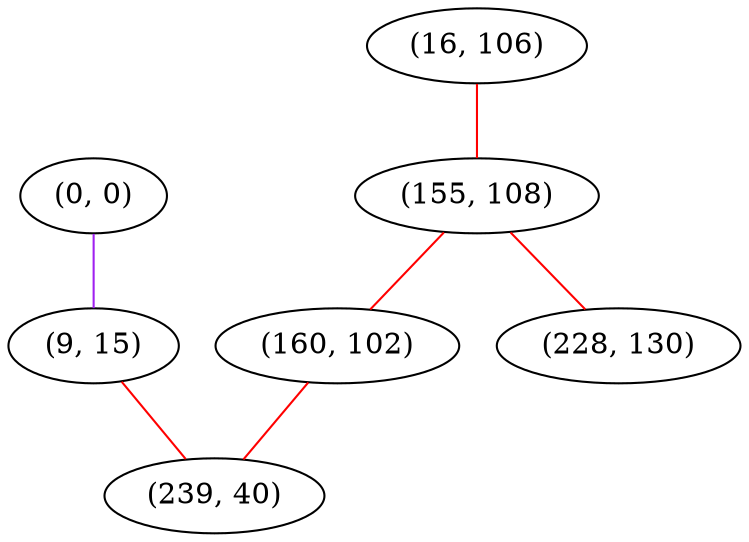 graph "" {
"(0, 0)";
"(16, 106)";
"(9, 15)";
"(155, 108)";
"(160, 102)";
"(239, 40)";
"(228, 130)";
"(0, 0)" -- "(9, 15)"  [color=purple, key=0, weight=4];
"(16, 106)" -- "(155, 108)"  [color=red, key=0, weight=1];
"(9, 15)" -- "(239, 40)"  [color=red, key=0, weight=1];
"(155, 108)" -- "(160, 102)"  [color=red, key=0, weight=1];
"(155, 108)" -- "(228, 130)"  [color=red, key=0, weight=1];
"(160, 102)" -- "(239, 40)"  [color=red, key=0, weight=1];
}
